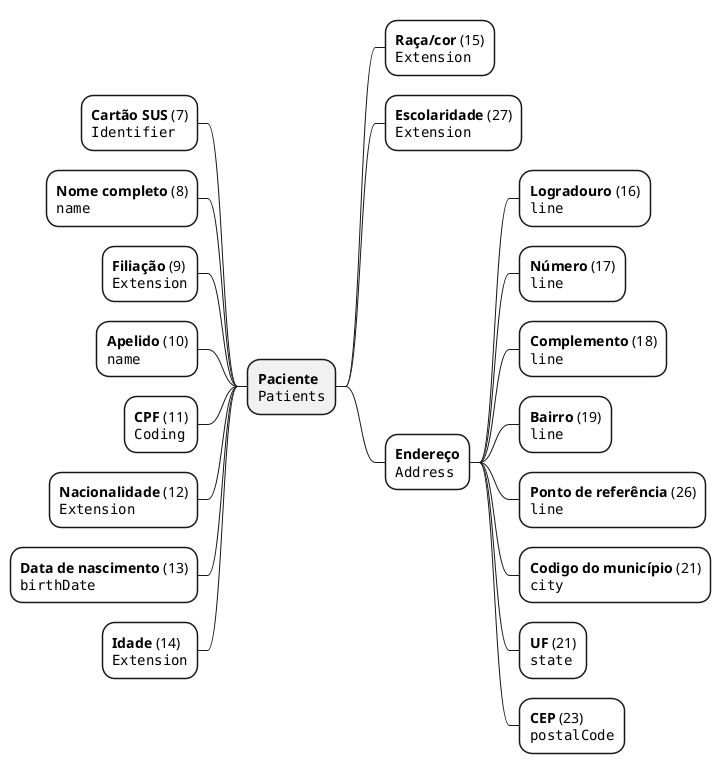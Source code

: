 @startmindmap paciente

+ **Paciente**\n""Patients""
--[#White] **Cartão SUS** (7)\n""Identifier""
--[#White] **Nome completo** (8)\n""name""
--[#White] **Filiação** (9)\n""Extension""
--[#White] **Apelido** (10)\n""name""
--[#White] **CPF** (11)\n""Coding""
--[#White] **Nacionalidade** (12)\n""Extension""
--[#White] **Data de nascimento** (13)\n""birthDate""
--[#White] **Idade** (14)\n""Extension""
++[#White] **Raça/cor** (15)\n""Extension""
++[#White] **Escolaridade** (27)\n""Extension""
++[#White] **Endereço**\n""Address""
+++[#White] **Logradouro** (16)\n""line""
+++[#White] **Número** (17)\n""line""
+++[#White] **Complemento** (18)\n""line""
+++[#White] **Bairro** (19)\n""line""
+++[#White] **Ponto de referência** (26)\n""line""
+++[#White] **Codigo do município** (21)\n""city""
+++[#White] **UF** (21)\n""state""
+++[#White] **CEP** (23)\n""postalCode""


@enduml
